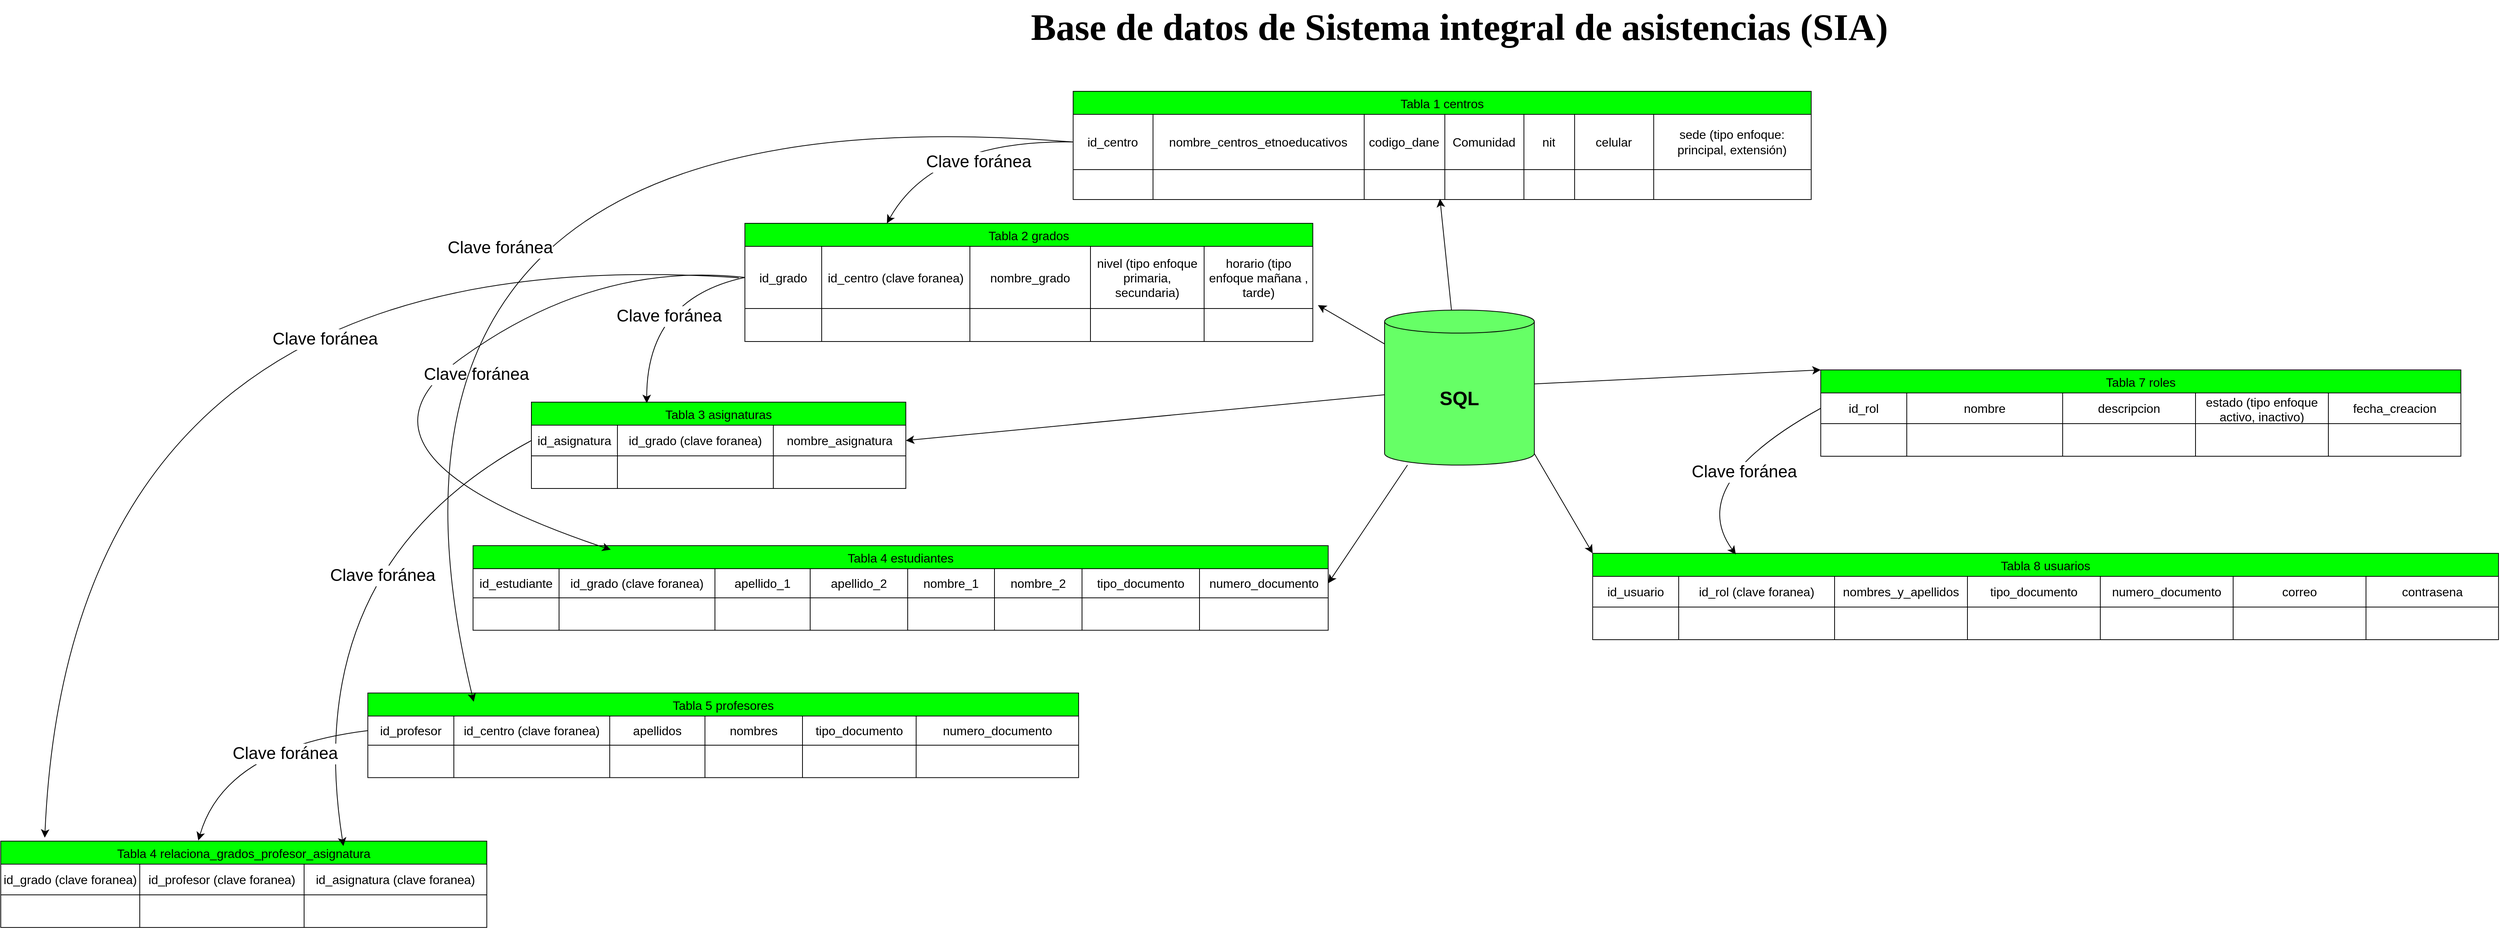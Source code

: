 <mxfile version="26.0.9">
  <diagram name="Página-1" id="TvYG14Qko4ZeJ21JqZOj">
    <mxGraphModel dx="4365" dy="1413" grid="0" gridSize="10" guides="1" tooltips="1" connect="1" arrows="1" fold="1" page="0" pageScale="1" pageWidth="827" pageHeight="1169" background="#ffffff" math="0" shadow="0">
      <root>
        <mxCell id="0" />
        <mxCell id="1" parent="0" />
        <mxCell id="zRnEoflxh51FS6Fjrhx--129" style="edgeStyle=none;curved=1;rounded=0;orthogonalLoop=1;jettySize=auto;html=1;fontSize=12;startSize=8;endSize=8;entryX=1;entryY=0.5;entryDx=0;entryDy=0;" edge="1" parent="1" source="zRnEoflxh51FS6Fjrhx--1" target="zRnEoflxh51FS6Fjrhx--131">
          <mxGeometry relative="1" as="geometry">
            <mxPoint x="-136" y="862" as="targetPoint" />
          </mxGeometry>
        </mxCell>
        <mxCell id="zRnEoflxh51FS6Fjrhx--230" style="edgeStyle=none;curved=1;rounded=0;orthogonalLoop=1;jettySize=auto;html=1;exitX=1;exitY=1;exitDx=0;exitDy=-15;exitPerimeter=0;fontSize=12;startSize=8;endSize=8;entryX=0;entryY=0;entryDx=0;entryDy=0;" edge="1" parent="1" source="zRnEoflxh51FS6Fjrhx--1" target="zRnEoflxh51FS6Fjrhx--231">
          <mxGeometry relative="1" as="geometry">
            <mxPoint x="733" y="855" as="targetPoint" />
          </mxGeometry>
        </mxCell>
        <mxCell id="zRnEoflxh51FS6Fjrhx--268" style="edgeStyle=none;curved=1;rounded=0;orthogonalLoop=1;jettySize=auto;html=1;entryX=0;entryY=0;entryDx=0;entryDy=0;fontSize=12;startSize=8;endSize=8;" edge="1" parent="1" source="zRnEoflxh51FS6Fjrhx--1" target="zRnEoflxh51FS6Fjrhx--248">
          <mxGeometry relative="1" as="geometry" />
        </mxCell>
        <mxCell id="zRnEoflxh51FS6Fjrhx--1" value="&lt;font style=&quot;vertical-align: inherit;&quot;&gt;&lt;font style=&quot;vertical-align: inherit; font-size: 25px;&quot;&gt;&lt;b&gt;SQL&lt;/b&gt;&lt;/font&gt;&lt;/font&gt;" style="shape=cylinder3;whiteSpace=wrap;html=1;boundedLbl=1;backgroundOutline=1;size=15;fillColor=#66FF66;" vertex="1" parent="1">
          <mxGeometry x="481" y="500" width="195" height="202" as="geometry" />
        </mxCell>
        <mxCell id="zRnEoflxh51FS6Fjrhx--2" value="Tabla 1 centros" style="shape=table;startSize=30;container=1;collapsible=0;childLayout=tableLayout;strokeColor=#000000;fontSize=16;fillColor=#00FF00;" vertex="1" parent="1">
          <mxGeometry x="75.45" y="215" width="961.102" height="141.0" as="geometry" />
        </mxCell>
        <mxCell id="zRnEoflxh51FS6Fjrhx--3" value="" style="shape=tableRow;horizontal=0;startSize=0;swimlaneHead=0;swimlaneBody=0;strokeColor=inherit;top=0;left=0;bottom=0;right=0;collapsible=0;dropTarget=0;fillColor=none;points=[[0,0.5],[1,0.5]];portConstraint=eastwest;fontSize=16;" vertex="1" parent="zRnEoflxh51FS6Fjrhx--2">
          <mxGeometry y="30" width="961.102" height="72" as="geometry" />
        </mxCell>
        <mxCell id="zRnEoflxh51FS6Fjrhx--25" value="id_centro" style="shape=partialRectangle;html=1;whiteSpace=wrap;connectable=0;strokeColor=inherit;overflow=hidden;fillColor=none;top=0;left=0;bottom=0;right=0;pointerEvents=1;fontSize=16;" vertex="1" parent="zRnEoflxh51FS6Fjrhx--3">
          <mxGeometry width="104" height="72" as="geometry">
            <mxRectangle width="104" height="72" as="alternateBounds" />
          </mxGeometry>
        </mxCell>
        <mxCell id="zRnEoflxh51FS6Fjrhx--4" value="nombre_centros_etnoeducativos" style="shape=partialRectangle;html=1;whiteSpace=wrap;connectable=0;strokeColor=inherit;overflow=hidden;fillColor=none;top=0;left=0;bottom=0;right=0;pointerEvents=1;fontSize=16;" vertex="1" parent="zRnEoflxh51FS6Fjrhx--3">
          <mxGeometry x="104" width="275" height="72" as="geometry">
            <mxRectangle width="275" height="72" as="alternateBounds" />
          </mxGeometry>
        </mxCell>
        <mxCell id="zRnEoflxh51FS6Fjrhx--5" value="codigo_dane" style="shape=partialRectangle;html=1;whiteSpace=wrap;connectable=0;strokeColor=inherit;overflow=hidden;fillColor=none;top=0;left=0;bottom=0;right=0;pointerEvents=1;fontSize=16;" vertex="1" parent="zRnEoflxh51FS6Fjrhx--3">
          <mxGeometry x="379" width="105" height="72" as="geometry">
            <mxRectangle width="105" height="72" as="alternateBounds" />
          </mxGeometry>
        </mxCell>
        <mxCell id="zRnEoflxh51FS6Fjrhx--6" value="Comunidad" style="shape=partialRectangle;html=1;whiteSpace=wrap;connectable=0;strokeColor=inherit;overflow=hidden;fillColor=none;top=0;left=0;bottom=0;right=0;pointerEvents=1;fontSize=16;" vertex="1" parent="zRnEoflxh51FS6Fjrhx--3">
          <mxGeometry x="484" width="103" height="72" as="geometry">
            <mxRectangle width="103" height="72" as="alternateBounds" />
          </mxGeometry>
        </mxCell>
        <mxCell id="zRnEoflxh51FS6Fjrhx--15" value="nit" style="shape=partialRectangle;html=1;whiteSpace=wrap;connectable=0;strokeColor=inherit;overflow=hidden;fillColor=none;top=0;left=0;bottom=0;right=0;pointerEvents=1;fontSize=16;" vertex="1" parent="zRnEoflxh51FS6Fjrhx--3">
          <mxGeometry x="587" width="66" height="72" as="geometry">
            <mxRectangle width="66" height="72" as="alternateBounds" />
          </mxGeometry>
        </mxCell>
        <mxCell id="zRnEoflxh51FS6Fjrhx--18" value="celular" style="shape=partialRectangle;html=1;whiteSpace=wrap;connectable=0;strokeColor=inherit;overflow=hidden;fillColor=none;top=0;left=0;bottom=0;right=0;pointerEvents=1;fontSize=16;" vertex="1" parent="zRnEoflxh51FS6Fjrhx--3">
          <mxGeometry x="653" width="103" height="72" as="geometry">
            <mxRectangle width="103" height="72" as="alternateBounds" />
          </mxGeometry>
        </mxCell>
        <mxCell id="zRnEoflxh51FS6Fjrhx--61" value="sede (tipo enfoque: principal, extensión)" style="shape=partialRectangle;html=1;whiteSpace=wrap;connectable=0;strokeColor=inherit;overflow=hidden;fillColor=none;top=0;left=0;bottom=0;right=0;pointerEvents=1;fontSize=16;" vertex="1" parent="zRnEoflxh51FS6Fjrhx--3">
          <mxGeometry x="756" width="205" height="72" as="geometry">
            <mxRectangle width="205" height="72" as="alternateBounds" />
          </mxGeometry>
        </mxCell>
        <mxCell id="zRnEoflxh51FS6Fjrhx--7" value="" style="shape=tableRow;horizontal=0;startSize=0;swimlaneHead=0;swimlaneBody=0;strokeColor=inherit;top=0;left=0;bottom=0;right=0;collapsible=0;dropTarget=0;fillColor=none;points=[[0,0.5],[1,0.5]];portConstraint=eastwest;fontSize=16;" vertex="1" parent="zRnEoflxh51FS6Fjrhx--2">
          <mxGeometry y="102" width="961.102" height="39" as="geometry" />
        </mxCell>
        <mxCell id="zRnEoflxh51FS6Fjrhx--26" style="shape=partialRectangle;html=1;whiteSpace=wrap;connectable=0;strokeColor=inherit;overflow=hidden;fillColor=none;top=0;left=0;bottom=0;right=0;pointerEvents=1;fontSize=16;" vertex="1" parent="zRnEoflxh51FS6Fjrhx--7">
          <mxGeometry width="104" height="39" as="geometry">
            <mxRectangle width="104" height="39" as="alternateBounds" />
          </mxGeometry>
        </mxCell>
        <mxCell id="zRnEoflxh51FS6Fjrhx--8" value="" style="shape=partialRectangle;html=1;whiteSpace=wrap;connectable=0;strokeColor=inherit;overflow=hidden;fillColor=none;top=0;left=0;bottom=0;right=0;pointerEvents=1;fontSize=16;" vertex="1" parent="zRnEoflxh51FS6Fjrhx--7">
          <mxGeometry x="104" width="275" height="39" as="geometry">
            <mxRectangle width="275" height="39" as="alternateBounds" />
          </mxGeometry>
        </mxCell>
        <mxCell id="zRnEoflxh51FS6Fjrhx--9" value="" style="shape=partialRectangle;html=1;whiteSpace=wrap;connectable=0;strokeColor=inherit;overflow=hidden;fillColor=none;top=0;left=0;bottom=0;right=0;pointerEvents=1;fontSize=16;" vertex="1" parent="zRnEoflxh51FS6Fjrhx--7">
          <mxGeometry x="379" width="105" height="39" as="geometry">
            <mxRectangle width="105" height="39" as="alternateBounds" />
          </mxGeometry>
        </mxCell>
        <mxCell id="zRnEoflxh51FS6Fjrhx--10" value="" style="shape=partialRectangle;html=1;whiteSpace=wrap;connectable=0;strokeColor=inherit;overflow=hidden;fillColor=none;top=0;left=0;bottom=0;right=0;pointerEvents=1;fontSize=16;" vertex="1" parent="zRnEoflxh51FS6Fjrhx--7">
          <mxGeometry x="484" width="103" height="39" as="geometry">
            <mxRectangle width="103" height="39" as="alternateBounds" />
          </mxGeometry>
        </mxCell>
        <mxCell id="zRnEoflxh51FS6Fjrhx--16" style="shape=partialRectangle;html=1;whiteSpace=wrap;connectable=0;strokeColor=inherit;overflow=hidden;fillColor=none;top=0;left=0;bottom=0;right=0;pointerEvents=1;fontSize=16;" vertex="1" parent="zRnEoflxh51FS6Fjrhx--7">
          <mxGeometry x="587" width="66" height="39" as="geometry">
            <mxRectangle width="66" height="39" as="alternateBounds" />
          </mxGeometry>
        </mxCell>
        <mxCell id="zRnEoflxh51FS6Fjrhx--19" style="shape=partialRectangle;html=1;whiteSpace=wrap;connectable=0;strokeColor=inherit;overflow=hidden;fillColor=none;top=0;left=0;bottom=0;right=0;pointerEvents=1;fontSize=16;" vertex="1" parent="zRnEoflxh51FS6Fjrhx--7">
          <mxGeometry x="653" width="103" height="39" as="geometry">
            <mxRectangle width="103" height="39" as="alternateBounds" />
          </mxGeometry>
        </mxCell>
        <mxCell id="zRnEoflxh51FS6Fjrhx--62" style="shape=partialRectangle;html=1;whiteSpace=wrap;connectable=0;strokeColor=inherit;overflow=hidden;fillColor=none;top=0;left=0;bottom=0;right=0;pointerEvents=1;fontSize=16;" vertex="1" parent="zRnEoflxh51FS6Fjrhx--7">
          <mxGeometry x="756" width="205" height="39" as="geometry">
            <mxRectangle width="205" height="39" as="alternateBounds" />
          </mxGeometry>
        </mxCell>
        <mxCell id="zRnEoflxh51FS6Fjrhx--27" style="edgeStyle=none;curved=1;rounded=0;orthogonalLoop=1;jettySize=auto;html=1;entryX=0.497;entryY=0.974;entryDx=0;entryDy=0;entryPerimeter=0;fontSize=12;startSize=8;endSize=8;" edge="1" parent="1" source="zRnEoflxh51FS6Fjrhx--1" target="zRnEoflxh51FS6Fjrhx--7">
          <mxGeometry relative="1" as="geometry" />
        </mxCell>
        <mxCell id="zRnEoflxh51FS6Fjrhx--29" value="Tabla 2 grados" style="shape=table;startSize=30;container=1;collapsible=0;childLayout=tableLayout;strokeColor=#000000;fontSize=16;fillColor=#00FF00;" vertex="1" parent="1">
          <mxGeometry x="-352" y="387" width="739.553" height="153.984" as="geometry" />
        </mxCell>
        <mxCell id="zRnEoflxh51FS6Fjrhx--30" value="" style="shape=tableRow;horizontal=0;startSize=0;swimlaneHead=0;swimlaneBody=0;strokeColor=inherit;top=0;left=0;bottom=0;right=0;collapsible=0;dropTarget=0;fillColor=none;points=[[0,0.5],[1,0.5]];portConstraint=eastwest;fontSize=16;" vertex="1" parent="zRnEoflxh51FS6Fjrhx--29">
          <mxGeometry y="30" width="739.553" height="81" as="geometry" />
        </mxCell>
        <mxCell id="zRnEoflxh51FS6Fjrhx--31" value="id_grado" style="shape=partialRectangle;html=1;whiteSpace=wrap;connectable=0;strokeColor=inherit;overflow=hidden;fillColor=none;top=0;left=0;bottom=0;right=0;pointerEvents=1;fontSize=16;" vertex="1" parent="zRnEoflxh51FS6Fjrhx--30">
          <mxGeometry width="100" height="81" as="geometry">
            <mxRectangle width="100" height="81" as="alternateBounds" />
          </mxGeometry>
        </mxCell>
        <mxCell id="zRnEoflxh51FS6Fjrhx--32" value="id_centro (clave foranea)" style="shape=partialRectangle;html=1;whiteSpace=wrap;connectable=0;strokeColor=inherit;overflow=hidden;fillColor=none;top=0;left=0;bottom=0;right=0;pointerEvents=1;fontSize=16;" vertex="1" parent="zRnEoflxh51FS6Fjrhx--30">
          <mxGeometry x="100" width="193" height="81" as="geometry">
            <mxRectangle width="193" height="81" as="alternateBounds" />
          </mxGeometry>
        </mxCell>
        <mxCell id="zRnEoflxh51FS6Fjrhx--33" value="nombre_grado" style="shape=partialRectangle;html=1;whiteSpace=wrap;connectable=0;strokeColor=inherit;overflow=hidden;fillColor=none;top=0;left=0;bottom=0;right=0;pointerEvents=1;fontSize=16;" vertex="1" parent="zRnEoflxh51FS6Fjrhx--30">
          <mxGeometry x="293" width="157" height="81" as="geometry">
            <mxRectangle width="157" height="81" as="alternateBounds" />
          </mxGeometry>
        </mxCell>
        <mxCell id="zRnEoflxh51FS6Fjrhx--34" value="nivel (tipo enfoque primaria, secundaria)" style="shape=partialRectangle;html=1;whiteSpace=wrap;connectable=0;strokeColor=inherit;overflow=hidden;fillColor=none;top=0;left=0;bottom=0;right=0;pointerEvents=1;fontSize=16;" vertex="1" parent="zRnEoflxh51FS6Fjrhx--30">
          <mxGeometry x="450" width="148" height="81" as="geometry">
            <mxRectangle width="148" height="81" as="alternateBounds" />
          </mxGeometry>
        </mxCell>
        <mxCell id="zRnEoflxh51FS6Fjrhx--35" value="horario (tipo enfoque mañana , tarde)" style="shape=partialRectangle;html=1;whiteSpace=wrap;connectable=0;strokeColor=inherit;overflow=hidden;fillColor=none;top=0;left=0;bottom=0;right=0;pointerEvents=1;fontSize=16;" vertex="1" parent="zRnEoflxh51FS6Fjrhx--30">
          <mxGeometry x="598" width="142" height="81" as="geometry">
            <mxRectangle width="142" height="81" as="alternateBounds" />
          </mxGeometry>
        </mxCell>
        <mxCell id="zRnEoflxh51FS6Fjrhx--37" value="" style="shape=tableRow;horizontal=0;startSize=0;swimlaneHead=0;swimlaneBody=0;strokeColor=inherit;top=0;left=0;bottom=0;right=0;collapsible=0;dropTarget=0;fillColor=none;points=[[0,0.5],[1,0.5]];portConstraint=eastwest;fontSize=16;" vertex="1" parent="zRnEoflxh51FS6Fjrhx--29">
          <mxGeometry y="111" width="739.553" height="43" as="geometry" />
        </mxCell>
        <mxCell id="zRnEoflxh51FS6Fjrhx--38" style="shape=partialRectangle;html=1;whiteSpace=wrap;connectable=0;strokeColor=inherit;overflow=hidden;fillColor=none;top=0;left=0;bottom=0;right=0;pointerEvents=1;fontSize=16;" vertex="1" parent="zRnEoflxh51FS6Fjrhx--37">
          <mxGeometry width="100" height="43" as="geometry">
            <mxRectangle width="100" height="43" as="alternateBounds" />
          </mxGeometry>
        </mxCell>
        <mxCell id="zRnEoflxh51FS6Fjrhx--39" value="" style="shape=partialRectangle;html=1;whiteSpace=wrap;connectable=0;strokeColor=inherit;overflow=hidden;fillColor=none;top=0;left=0;bottom=0;right=0;pointerEvents=1;fontSize=16;" vertex="1" parent="zRnEoflxh51FS6Fjrhx--37">
          <mxGeometry x="100" width="193" height="43" as="geometry">
            <mxRectangle width="193" height="43" as="alternateBounds" />
          </mxGeometry>
        </mxCell>
        <mxCell id="zRnEoflxh51FS6Fjrhx--40" value="" style="shape=partialRectangle;html=1;whiteSpace=wrap;connectable=0;strokeColor=inherit;overflow=hidden;fillColor=none;top=0;left=0;bottom=0;right=0;pointerEvents=1;fontSize=16;" vertex="1" parent="zRnEoflxh51FS6Fjrhx--37">
          <mxGeometry x="293" width="157" height="43" as="geometry">
            <mxRectangle width="157" height="43" as="alternateBounds" />
          </mxGeometry>
        </mxCell>
        <mxCell id="zRnEoflxh51FS6Fjrhx--41" value="" style="shape=partialRectangle;html=1;whiteSpace=wrap;connectable=0;strokeColor=inherit;overflow=hidden;fillColor=none;top=0;left=0;bottom=0;right=0;pointerEvents=1;fontSize=16;" vertex="1" parent="zRnEoflxh51FS6Fjrhx--37">
          <mxGeometry x="450" width="148" height="43" as="geometry">
            <mxRectangle width="148" height="43" as="alternateBounds" />
          </mxGeometry>
        </mxCell>
        <mxCell id="zRnEoflxh51FS6Fjrhx--42" style="shape=partialRectangle;html=1;whiteSpace=wrap;connectable=0;strokeColor=inherit;overflow=hidden;fillColor=none;top=0;left=0;bottom=0;right=0;pointerEvents=1;fontSize=16;" vertex="1" parent="zRnEoflxh51FS6Fjrhx--37">
          <mxGeometry x="598" width="142" height="43" as="geometry">
            <mxRectangle width="142" height="43" as="alternateBounds" />
          </mxGeometry>
        </mxCell>
        <mxCell id="zRnEoflxh51FS6Fjrhx--59" style="edgeStyle=none;curved=1;rounded=0;orthogonalLoop=1;jettySize=auto;html=1;entryX=1.009;entryY=-0.103;entryDx=0;entryDy=0;entryPerimeter=0;fontSize=12;startSize=8;endSize=8;" edge="1" parent="1" source="zRnEoflxh51FS6Fjrhx--1" target="zRnEoflxh51FS6Fjrhx--37">
          <mxGeometry relative="1" as="geometry" />
        </mxCell>
        <mxCell id="zRnEoflxh51FS6Fjrhx--60" style="edgeStyle=none;curved=1;rounded=0;orthogonalLoop=1;jettySize=auto;html=1;entryX=1;entryY=0.5;entryDx=0;entryDy=0;fontSize=12;startSize=8;endSize=8;" edge="1" parent="1" source="zRnEoflxh51FS6Fjrhx--1" target="zRnEoflxh51FS6Fjrhx--69">
          <mxGeometry relative="1" as="geometry">
            <mxPoint x="41.16" y="726.752" as="targetPoint" />
          </mxGeometry>
        </mxCell>
        <mxCell id="zRnEoflxh51FS6Fjrhx--67" value="&lt;font face=&quot;Times New Roman&quot; style=&quot;font-size: 49px;&quot;&gt;Base de datos de Sistema integral de asistencias (SIA)&lt;/font&gt;" style="text;html=1;align=center;verticalAlign=middle;resizable=0;points=[];autosize=1;strokeColor=none;fillColor=none;fontSize=16;strokeWidth=15;fontStyle=1" vertex="1" parent="1">
          <mxGeometry x="38" y="96" width="1079" height="71" as="geometry" />
        </mxCell>
        <mxCell id="zRnEoflxh51FS6Fjrhx--68" value="Tabla 3 asignaturas" style="shape=table;startSize=30;container=1;collapsible=0;childLayout=tableLayout;strokeColor=#000000;fontSize=16;fillColor=#00FF00;" vertex="1" parent="1">
          <mxGeometry x="-630" y="620" width="487.57" height="112.54" as="geometry" />
        </mxCell>
        <mxCell id="zRnEoflxh51FS6Fjrhx--69" value="" style="shape=tableRow;horizontal=0;startSize=0;swimlaneHead=0;swimlaneBody=0;strokeColor=inherit;top=0;left=0;bottom=0;right=0;collapsible=0;dropTarget=0;fillColor=none;points=[[0,0.5],[1,0.5]];portConstraint=eastwest;fontSize=16;" vertex="1" parent="zRnEoflxh51FS6Fjrhx--68">
          <mxGeometry y="30" width="487.57" height="40" as="geometry" />
        </mxCell>
        <mxCell id="zRnEoflxh51FS6Fjrhx--70" value="id_asignatura" style="shape=partialRectangle;html=1;whiteSpace=wrap;connectable=0;strokeColor=inherit;overflow=hidden;fillColor=none;top=0;left=0;bottom=0;right=0;pointerEvents=1;fontSize=16;" vertex="1" parent="zRnEoflxh51FS6Fjrhx--69">
          <mxGeometry width="112" height="40" as="geometry">
            <mxRectangle width="112" height="40" as="alternateBounds" />
          </mxGeometry>
        </mxCell>
        <mxCell id="zRnEoflxh51FS6Fjrhx--71" value="id_grado (clave foranea)" style="shape=partialRectangle;html=1;whiteSpace=wrap;connectable=0;strokeColor=inherit;overflow=hidden;fillColor=none;top=0;left=0;bottom=0;right=0;pointerEvents=1;fontSize=16;" vertex="1" parent="zRnEoflxh51FS6Fjrhx--69">
          <mxGeometry x="112" width="203" height="40" as="geometry">
            <mxRectangle width="203" height="40" as="alternateBounds" />
          </mxGeometry>
        </mxCell>
        <mxCell id="zRnEoflxh51FS6Fjrhx--72" value="nombre_asignatura" style="shape=partialRectangle;html=1;whiteSpace=wrap;connectable=0;strokeColor=inherit;overflow=hidden;fillColor=none;top=0;left=0;bottom=0;right=0;pointerEvents=1;fontSize=16;" vertex="1" parent="zRnEoflxh51FS6Fjrhx--69">
          <mxGeometry x="315" width="173" height="40" as="geometry">
            <mxRectangle width="173" height="40" as="alternateBounds" />
          </mxGeometry>
        </mxCell>
        <mxCell id="zRnEoflxh51FS6Fjrhx--75" value="" style="shape=tableRow;horizontal=0;startSize=0;swimlaneHead=0;swimlaneBody=0;strokeColor=inherit;top=0;left=0;bottom=0;right=0;collapsible=0;dropTarget=0;fillColor=none;points=[[0,0.5],[1,0.5]];portConstraint=eastwest;fontSize=16;" vertex="1" parent="zRnEoflxh51FS6Fjrhx--68">
          <mxGeometry y="70" width="487.57" height="43" as="geometry" />
        </mxCell>
        <mxCell id="zRnEoflxh51FS6Fjrhx--76" style="shape=partialRectangle;html=1;whiteSpace=wrap;connectable=0;strokeColor=inherit;overflow=hidden;fillColor=none;top=0;left=0;bottom=0;right=0;pointerEvents=1;fontSize=16;" vertex="1" parent="zRnEoflxh51FS6Fjrhx--75">
          <mxGeometry width="112" height="43" as="geometry">
            <mxRectangle width="112" height="43" as="alternateBounds" />
          </mxGeometry>
        </mxCell>
        <mxCell id="zRnEoflxh51FS6Fjrhx--77" value="" style="shape=partialRectangle;html=1;whiteSpace=wrap;connectable=0;strokeColor=inherit;overflow=hidden;fillColor=none;top=0;left=0;bottom=0;right=0;pointerEvents=1;fontSize=16;" vertex="1" parent="zRnEoflxh51FS6Fjrhx--75">
          <mxGeometry x="112" width="203" height="43" as="geometry">
            <mxRectangle width="203" height="43" as="alternateBounds" />
          </mxGeometry>
        </mxCell>
        <mxCell id="zRnEoflxh51FS6Fjrhx--78" value="" style="shape=partialRectangle;html=1;whiteSpace=wrap;connectable=0;strokeColor=inherit;overflow=hidden;fillColor=none;top=0;left=0;bottom=0;right=0;pointerEvents=1;fontSize=16;" vertex="1" parent="zRnEoflxh51FS6Fjrhx--75">
          <mxGeometry x="315" width="173" height="43" as="geometry">
            <mxRectangle width="173" height="43" as="alternateBounds" />
          </mxGeometry>
        </mxCell>
        <mxCell id="zRnEoflxh51FS6Fjrhx--89" style="edgeStyle=none;curved=1;rounded=0;orthogonalLoop=1;jettySize=auto;html=1;fontSize=12;startSize=8;endSize=8;exitX=0;exitY=0.5;exitDx=0;exitDy=0;entryX=0.25;entryY=0;entryDx=0;entryDy=0;" edge="1" parent="1" source="zRnEoflxh51FS6Fjrhx--3" target="zRnEoflxh51FS6Fjrhx--29">
          <mxGeometry relative="1" as="geometry">
            <mxPoint x="51" y="274" as="sourcePoint" />
            <mxPoint x="-167" y="385" as="targetPoint" />
            <Array as="points">
              <mxPoint x="-106" y="278" />
            </Array>
          </mxGeometry>
        </mxCell>
        <mxCell id="zRnEoflxh51FS6Fjrhx--90" value="&lt;font style=&quot;font-size: 22px;&quot;&gt;Clave foránea&lt;/font&gt;" style="edgeLabel;html=1;align=center;verticalAlign=middle;resizable=0;points=[];fontSize=12;" vertex="1" connectable="0" parent="zRnEoflxh51FS6Fjrhx--89">
          <mxGeometry x="-0.197" y="28" relative="1" as="geometry">
            <mxPoint as="offset" />
          </mxGeometry>
        </mxCell>
        <mxCell id="zRnEoflxh51FS6Fjrhx--95" style="edgeStyle=none;curved=1;rounded=0;orthogonalLoop=1;jettySize=auto;html=1;fontSize=12;startSize=8;endSize=8;exitX=0;exitY=0.5;exitDx=0;exitDy=0;entryX=0.308;entryY=0.012;entryDx=0;entryDy=0;entryPerimeter=0;" edge="1" parent="1" source="zRnEoflxh51FS6Fjrhx--30" target="zRnEoflxh51FS6Fjrhx--68">
          <mxGeometry relative="1" as="geometry">
            <mxPoint x="-352" y="455" as="sourcePoint" />
            <mxPoint x="-495" y="628" as="targetPoint" />
            <Array as="points">
              <mxPoint x="-480" y="485" />
            </Array>
          </mxGeometry>
        </mxCell>
        <mxCell id="zRnEoflxh51FS6Fjrhx--96" value="&lt;font style=&quot;font-size: 22px;&quot;&gt;Clave foránea&lt;/font&gt;" style="edgeLabel;html=1;align=center;verticalAlign=middle;resizable=0;points=[];fontSize=12;" vertex="1" connectable="0" parent="zRnEoflxh51FS6Fjrhx--95">
          <mxGeometry x="-0.197" y="28" relative="1" as="geometry">
            <mxPoint as="offset" />
          </mxGeometry>
        </mxCell>
        <mxCell id="zRnEoflxh51FS6Fjrhx--130" value="Tabla 4 estudiantes" style="shape=table;startSize=30;container=1;collapsible=0;childLayout=tableLayout;strokeColor=#000000;fontSize=16;fillColor=#00FF00;" vertex="1" parent="1">
          <mxGeometry x="-706" y="807" width="1113.57" height="110.207" as="geometry" />
        </mxCell>
        <mxCell id="zRnEoflxh51FS6Fjrhx--131" value="" style="shape=tableRow;horizontal=0;startSize=0;swimlaneHead=0;swimlaneBody=0;strokeColor=inherit;top=0;left=0;bottom=0;right=0;collapsible=0;dropTarget=0;fillColor=none;points=[[0,0.5],[1,0.5]];portConstraint=eastwest;fontSize=16;" vertex="1" parent="zRnEoflxh51FS6Fjrhx--130">
          <mxGeometry y="30" width="1113.57" height="38" as="geometry" />
        </mxCell>
        <mxCell id="zRnEoflxh51FS6Fjrhx--132" value="id_estudiante" style="shape=partialRectangle;html=1;whiteSpace=wrap;connectable=0;strokeColor=inherit;overflow=hidden;fillColor=none;top=0;left=0;bottom=0;right=0;pointerEvents=1;fontSize=16;" vertex="1" parent="zRnEoflxh51FS6Fjrhx--131">
          <mxGeometry width="112" height="38" as="geometry">
            <mxRectangle width="112" height="38" as="alternateBounds" />
          </mxGeometry>
        </mxCell>
        <mxCell id="zRnEoflxh51FS6Fjrhx--133" value="id_grado (clave foranea)" style="shape=partialRectangle;html=1;whiteSpace=wrap;connectable=0;strokeColor=inherit;overflow=hidden;fillColor=none;top=0;left=0;bottom=0;right=0;pointerEvents=1;fontSize=16;" vertex="1" parent="zRnEoflxh51FS6Fjrhx--131">
          <mxGeometry x="112" width="203" height="38" as="geometry">
            <mxRectangle width="203" height="38" as="alternateBounds" />
          </mxGeometry>
        </mxCell>
        <mxCell id="zRnEoflxh51FS6Fjrhx--134" value="apellido_1" style="shape=partialRectangle;html=1;whiteSpace=wrap;connectable=0;strokeColor=inherit;overflow=hidden;fillColor=none;top=0;left=0;bottom=0;right=0;pointerEvents=1;fontSize=16;" vertex="1" parent="zRnEoflxh51FS6Fjrhx--131">
          <mxGeometry x="315" width="124" height="38" as="geometry">
            <mxRectangle width="124" height="38" as="alternateBounds" />
          </mxGeometry>
        </mxCell>
        <mxCell id="zRnEoflxh51FS6Fjrhx--139" value="apellido_2" style="shape=partialRectangle;html=1;whiteSpace=wrap;connectable=0;strokeColor=inherit;overflow=hidden;fillColor=none;top=0;left=0;bottom=0;right=0;pointerEvents=1;fontSize=16;" vertex="1" parent="zRnEoflxh51FS6Fjrhx--131">
          <mxGeometry x="439" width="127" height="38" as="geometry">
            <mxRectangle width="127" height="38" as="alternateBounds" />
          </mxGeometry>
        </mxCell>
        <mxCell id="zRnEoflxh51FS6Fjrhx--141" value="nombre_1" style="shape=partialRectangle;html=1;whiteSpace=wrap;connectable=0;strokeColor=inherit;overflow=hidden;fillColor=none;top=0;left=0;bottom=0;right=0;pointerEvents=1;fontSize=16;" vertex="1" parent="zRnEoflxh51FS6Fjrhx--131">
          <mxGeometry x="566" width="113" height="38" as="geometry">
            <mxRectangle width="113" height="38" as="alternateBounds" />
          </mxGeometry>
        </mxCell>
        <mxCell id="zRnEoflxh51FS6Fjrhx--143" value="nombre_2" style="shape=partialRectangle;html=1;whiteSpace=wrap;connectable=0;strokeColor=inherit;overflow=hidden;fillColor=none;top=0;left=0;bottom=0;right=0;pointerEvents=1;fontSize=16;" vertex="1" parent="zRnEoflxh51FS6Fjrhx--131">
          <mxGeometry x="679" width="114" height="38" as="geometry">
            <mxRectangle width="114" height="38" as="alternateBounds" />
          </mxGeometry>
        </mxCell>
        <mxCell id="zRnEoflxh51FS6Fjrhx--145" value="tipo_documento" style="shape=partialRectangle;html=1;whiteSpace=wrap;connectable=0;strokeColor=inherit;overflow=hidden;fillColor=none;top=0;left=0;bottom=0;right=0;pointerEvents=1;fontSize=16;" vertex="1" parent="zRnEoflxh51FS6Fjrhx--131">
          <mxGeometry x="793" width="153" height="38" as="geometry">
            <mxRectangle width="153" height="38" as="alternateBounds" />
          </mxGeometry>
        </mxCell>
        <mxCell id="zRnEoflxh51FS6Fjrhx--147" value="numero_documento" style="shape=partialRectangle;html=1;whiteSpace=wrap;connectable=0;strokeColor=inherit;overflow=hidden;fillColor=none;top=0;left=0;bottom=0;right=0;pointerEvents=1;fontSize=16;" vertex="1" parent="zRnEoflxh51FS6Fjrhx--131">
          <mxGeometry x="946" width="168" height="38" as="geometry">
            <mxRectangle width="168" height="38" as="alternateBounds" />
          </mxGeometry>
        </mxCell>
        <mxCell id="zRnEoflxh51FS6Fjrhx--135" value="" style="shape=tableRow;horizontal=0;startSize=0;swimlaneHead=0;swimlaneBody=0;strokeColor=inherit;top=0;left=0;bottom=0;right=0;collapsible=0;dropTarget=0;fillColor=none;points=[[0,0.5],[1,0.5]];portConstraint=eastwest;fontSize=16;" vertex="1" parent="zRnEoflxh51FS6Fjrhx--130">
          <mxGeometry y="68" width="1113.57" height="42" as="geometry" />
        </mxCell>
        <mxCell id="zRnEoflxh51FS6Fjrhx--136" style="shape=partialRectangle;html=1;whiteSpace=wrap;connectable=0;strokeColor=inherit;overflow=hidden;fillColor=none;top=0;left=0;bottom=0;right=0;pointerEvents=1;fontSize=16;" vertex="1" parent="zRnEoflxh51FS6Fjrhx--135">
          <mxGeometry width="112" height="42" as="geometry">
            <mxRectangle width="112" height="42" as="alternateBounds" />
          </mxGeometry>
        </mxCell>
        <mxCell id="zRnEoflxh51FS6Fjrhx--137" value="" style="shape=partialRectangle;html=1;whiteSpace=wrap;connectable=0;strokeColor=inherit;overflow=hidden;fillColor=none;top=0;left=0;bottom=0;right=0;pointerEvents=1;fontSize=16;" vertex="1" parent="zRnEoflxh51FS6Fjrhx--135">
          <mxGeometry x="112" width="203" height="42" as="geometry">
            <mxRectangle width="203" height="42" as="alternateBounds" />
          </mxGeometry>
        </mxCell>
        <mxCell id="zRnEoflxh51FS6Fjrhx--138" value="" style="shape=partialRectangle;html=1;whiteSpace=wrap;connectable=0;strokeColor=inherit;overflow=hidden;fillColor=none;top=0;left=0;bottom=0;right=0;pointerEvents=1;fontSize=16;" vertex="1" parent="zRnEoflxh51FS6Fjrhx--135">
          <mxGeometry x="315" width="124" height="42" as="geometry">
            <mxRectangle width="124" height="42" as="alternateBounds" />
          </mxGeometry>
        </mxCell>
        <mxCell id="zRnEoflxh51FS6Fjrhx--140" style="shape=partialRectangle;html=1;whiteSpace=wrap;connectable=0;strokeColor=inherit;overflow=hidden;fillColor=none;top=0;left=0;bottom=0;right=0;pointerEvents=1;fontSize=16;" vertex="1" parent="zRnEoflxh51FS6Fjrhx--135">
          <mxGeometry x="439" width="127" height="42" as="geometry">
            <mxRectangle width="127" height="42" as="alternateBounds" />
          </mxGeometry>
        </mxCell>
        <mxCell id="zRnEoflxh51FS6Fjrhx--142" style="shape=partialRectangle;html=1;whiteSpace=wrap;connectable=0;strokeColor=inherit;overflow=hidden;fillColor=none;top=0;left=0;bottom=0;right=0;pointerEvents=1;fontSize=16;" vertex="1" parent="zRnEoflxh51FS6Fjrhx--135">
          <mxGeometry x="566" width="113" height="42" as="geometry">
            <mxRectangle width="113" height="42" as="alternateBounds" />
          </mxGeometry>
        </mxCell>
        <mxCell id="zRnEoflxh51FS6Fjrhx--144" style="shape=partialRectangle;html=1;whiteSpace=wrap;connectable=0;strokeColor=inherit;overflow=hidden;fillColor=none;top=0;left=0;bottom=0;right=0;pointerEvents=1;fontSize=16;" vertex="1" parent="zRnEoflxh51FS6Fjrhx--135">
          <mxGeometry x="679" width="114" height="42" as="geometry">
            <mxRectangle width="114" height="42" as="alternateBounds" />
          </mxGeometry>
        </mxCell>
        <mxCell id="zRnEoflxh51FS6Fjrhx--146" style="shape=partialRectangle;html=1;whiteSpace=wrap;connectable=0;strokeColor=inherit;overflow=hidden;fillColor=none;top=0;left=0;bottom=0;right=0;pointerEvents=1;fontSize=16;" vertex="1" parent="zRnEoflxh51FS6Fjrhx--135">
          <mxGeometry x="793" width="153" height="42" as="geometry">
            <mxRectangle width="153" height="42" as="alternateBounds" />
          </mxGeometry>
        </mxCell>
        <mxCell id="zRnEoflxh51FS6Fjrhx--148" style="shape=partialRectangle;html=1;whiteSpace=wrap;connectable=0;strokeColor=inherit;overflow=hidden;fillColor=none;top=0;left=0;bottom=0;right=0;pointerEvents=1;fontSize=16;" vertex="1" parent="zRnEoflxh51FS6Fjrhx--135">
          <mxGeometry x="946" width="168" height="42" as="geometry">
            <mxRectangle width="168" height="42" as="alternateBounds" />
          </mxGeometry>
        </mxCell>
        <mxCell id="zRnEoflxh51FS6Fjrhx--170" style="edgeStyle=none;curved=1;rounded=0;orthogonalLoop=1;jettySize=auto;html=1;fontSize=12;startSize=8;endSize=8;entryX=0.161;entryY=0.048;entryDx=0;entryDy=0;entryPerimeter=0;exitX=0;exitY=0.5;exitDx=0;exitDy=0;" edge="1" parent="1" source="zRnEoflxh51FS6Fjrhx--30" target="zRnEoflxh51FS6Fjrhx--130">
          <mxGeometry relative="1" as="geometry">
            <mxPoint x="-352" y="458" as="sourcePoint" />
            <mxPoint x="-924" y="810" as="targetPoint" />
            <Array as="points">
              <mxPoint x="-546" y="436" />
              <mxPoint x="-896" y="689" />
            </Array>
          </mxGeometry>
        </mxCell>
        <mxCell id="zRnEoflxh51FS6Fjrhx--171" value="&lt;font style=&quot;font-size: 22px;&quot;&gt;Clave foránea&lt;/font&gt;" style="edgeLabel;html=1;align=center;verticalAlign=middle;resizable=0;points=[];fontSize=12;" vertex="1" connectable="0" parent="zRnEoflxh51FS6Fjrhx--170">
          <mxGeometry x="-0.197" y="28" relative="1" as="geometry">
            <mxPoint as="offset" />
          </mxGeometry>
        </mxCell>
        <mxCell id="zRnEoflxh51FS6Fjrhx--172" value="Tabla 5 profesores" style="shape=table;startSize=30;container=1;collapsible=0;childLayout=tableLayout;strokeColor=#000000;fontSize=16;fillColor=#00FF00;" vertex="1" parent="1">
          <mxGeometry x="-843" y="999" width="925.57" height="110.207" as="geometry" />
        </mxCell>
        <mxCell id="zRnEoflxh51FS6Fjrhx--173" value="" style="shape=tableRow;horizontal=0;startSize=0;swimlaneHead=0;swimlaneBody=0;strokeColor=inherit;top=0;left=0;bottom=0;right=0;collapsible=0;dropTarget=0;fillColor=none;points=[[0,0.5],[1,0.5]];portConstraint=eastwest;fontSize=16;" vertex="1" parent="zRnEoflxh51FS6Fjrhx--172">
          <mxGeometry y="30" width="925.57" height="38" as="geometry" />
        </mxCell>
        <mxCell id="zRnEoflxh51FS6Fjrhx--174" value="id_profesor" style="shape=partialRectangle;html=1;whiteSpace=wrap;connectable=0;strokeColor=inherit;overflow=hidden;fillColor=none;top=0;left=0;bottom=0;right=0;pointerEvents=1;fontSize=16;" vertex="1" parent="zRnEoflxh51FS6Fjrhx--173">
          <mxGeometry width="112" height="38" as="geometry">
            <mxRectangle width="112" height="38" as="alternateBounds" />
          </mxGeometry>
        </mxCell>
        <mxCell id="zRnEoflxh51FS6Fjrhx--175" value="id_centro (clave foranea)" style="shape=partialRectangle;html=1;whiteSpace=wrap;connectable=0;strokeColor=inherit;overflow=hidden;fillColor=none;top=0;left=0;bottom=0;right=0;pointerEvents=1;fontSize=16;" vertex="1" parent="zRnEoflxh51FS6Fjrhx--173">
          <mxGeometry x="112" width="203" height="38" as="geometry">
            <mxRectangle width="203" height="38" as="alternateBounds" />
          </mxGeometry>
        </mxCell>
        <mxCell id="zRnEoflxh51FS6Fjrhx--176" value="apellidos" style="shape=partialRectangle;html=1;whiteSpace=wrap;connectable=0;strokeColor=inherit;overflow=hidden;fillColor=none;top=0;left=0;bottom=0;right=0;pointerEvents=1;fontSize=16;" vertex="1" parent="zRnEoflxh51FS6Fjrhx--173">
          <mxGeometry x="315" width="124" height="38" as="geometry">
            <mxRectangle width="124" height="38" as="alternateBounds" />
          </mxGeometry>
        </mxCell>
        <mxCell id="zRnEoflxh51FS6Fjrhx--177" value="nombres" style="shape=partialRectangle;html=1;whiteSpace=wrap;connectable=0;strokeColor=inherit;overflow=hidden;fillColor=none;top=0;left=0;bottom=0;right=0;pointerEvents=1;fontSize=16;" vertex="1" parent="zRnEoflxh51FS6Fjrhx--173">
          <mxGeometry x="439" width="127" height="38" as="geometry">
            <mxRectangle width="127" height="38" as="alternateBounds" />
          </mxGeometry>
        </mxCell>
        <mxCell id="zRnEoflxh51FS6Fjrhx--178" value="tipo_documento" style="shape=partialRectangle;html=1;whiteSpace=wrap;connectable=0;strokeColor=inherit;overflow=hidden;fillColor=none;top=0;left=0;bottom=0;right=0;pointerEvents=1;fontSize=16;" vertex="1" parent="zRnEoflxh51FS6Fjrhx--173">
          <mxGeometry x="566" width="148" height="38" as="geometry">
            <mxRectangle width="148" height="38" as="alternateBounds" />
          </mxGeometry>
        </mxCell>
        <mxCell id="zRnEoflxh51FS6Fjrhx--179" value="numero_documento" style="shape=partialRectangle;html=1;whiteSpace=wrap;connectable=0;strokeColor=inherit;overflow=hidden;fillColor=none;top=0;left=0;bottom=0;right=0;pointerEvents=1;fontSize=16;" vertex="1" parent="zRnEoflxh51FS6Fjrhx--173">
          <mxGeometry x="714" width="212" height="38" as="geometry">
            <mxRectangle width="212" height="38" as="alternateBounds" />
          </mxGeometry>
        </mxCell>
        <mxCell id="zRnEoflxh51FS6Fjrhx--182" value="" style="shape=tableRow;horizontal=0;startSize=0;swimlaneHead=0;swimlaneBody=0;strokeColor=inherit;top=0;left=0;bottom=0;right=0;collapsible=0;dropTarget=0;fillColor=none;points=[[0,0.5],[1,0.5]];portConstraint=eastwest;fontSize=16;" vertex="1" parent="zRnEoflxh51FS6Fjrhx--172">
          <mxGeometry y="68" width="925.57" height="42" as="geometry" />
        </mxCell>
        <mxCell id="zRnEoflxh51FS6Fjrhx--183" style="shape=partialRectangle;html=1;whiteSpace=wrap;connectable=0;strokeColor=inherit;overflow=hidden;fillColor=none;top=0;left=0;bottom=0;right=0;pointerEvents=1;fontSize=16;" vertex="1" parent="zRnEoflxh51FS6Fjrhx--182">
          <mxGeometry width="112" height="42" as="geometry">
            <mxRectangle width="112" height="42" as="alternateBounds" />
          </mxGeometry>
        </mxCell>
        <mxCell id="zRnEoflxh51FS6Fjrhx--184" value="" style="shape=partialRectangle;html=1;whiteSpace=wrap;connectable=0;strokeColor=inherit;overflow=hidden;fillColor=none;top=0;left=0;bottom=0;right=0;pointerEvents=1;fontSize=16;" vertex="1" parent="zRnEoflxh51FS6Fjrhx--182">
          <mxGeometry x="112" width="203" height="42" as="geometry">
            <mxRectangle width="203" height="42" as="alternateBounds" />
          </mxGeometry>
        </mxCell>
        <mxCell id="zRnEoflxh51FS6Fjrhx--185" value="" style="shape=partialRectangle;html=1;whiteSpace=wrap;connectable=0;strokeColor=inherit;overflow=hidden;fillColor=none;top=0;left=0;bottom=0;right=0;pointerEvents=1;fontSize=16;" vertex="1" parent="zRnEoflxh51FS6Fjrhx--182">
          <mxGeometry x="315" width="124" height="42" as="geometry">
            <mxRectangle width="124" height="42" as="alternateBounds" />
          </mxGeometry>
        </mxCell>
        <mxCell id="zRnEoflxh51FS6Fjrhx--186" style="shape=partialRectangle;html=1;whiteSpace=wrap;connectable=0;strokeColor=inherit;overflow=hidden;fillColor=none;top=0;left=0;bottom=0;right=0;pointerEvents=1;fontSize=16;" vertex="1" parent="zRnEoflxh51FS6Fjrhx--182">
          <mxGeometry x="439" width="127" height="42" as="geometry">
            <mxRectangle width="127" height="42" as="alternateBounds" />
          </mxGeometry>
        </mxCell>
        <mxCell id="zRnEoflxh51FS6Fjrhx--187" style="shape=partialRectangle;html=1;whiteSpace=wrap;connectable=0;strokeColor=inherit;overflow=hidden;fillColor=none;top=0;left=0;bottom=0;right=0;pointerEvents=1;fontSize=16;" vertex="1" parent="zRnEoflxh51FS6Fjrhx--182">
          <mxGeometry x="566" width="148" height="42" as="geometry">
            <mxRectangle width="148" height="42" as="alternateBounds" />
          </mxGeometry>
        </mxCell>
        <mxCell id="zRnEoflxh51FS6Fjrhx--188" style="shape=partialRectangle;html=1;whiteSpace=wrap;connectable=0;strokeColor=inherit;overflow=hidden;fillColor=none;top=0;left=0;bottom=0;right=0;pointerEvents=1;fontSize=16;" vertex="1" parent="zRnEoflxh51FS6Fjrhx--182">
          <mxGeometry x="714" width="212" height="42" as="geometry">
            <mxRectangle width="212" height="42" as="alternateBounds" />
          </mxGeometry>
        </mxCell>
        <mxCell id="zRnEoflxh51FS6Fjrhx--195" style="edgeStyle=none;curved=1;rounded=0;orthogonalLoop=1;jettySize=auto;html=1;fontSize=12;startSize=8;endSize=8;exitX=0;exitY=0.5;exitDx=0;exitDy=0;entryX=0.149;entryY=0.103;entryDx=0;entryDy=0;entryPerimeter=0;" edge="1" parent="1" source="zRnEoflxh51FS6Fjrhx--3" target="zRnEoflxh51FS6Fjrhx--172">
          <mxGeometry relative="1" as="geometry">
            <mxPoint x="-924.667" y="1011.333" as="targetPoint" />
            <Array as="points">
              <mxPoint x="-900" y="203" />
            </Array>
          </mxGeometry>
        </mxCell>
        <mxCell id="zRnEoflxh51FS6Fjrhx--196" value="&lt;span style=&quot;font-size: 22px;&quot;&gt;Clave foránea&lt;/span&gt;" style="edgeLabel;html=1;align=center;verticalAlign=middle;resizable=0;points=[];fontSize=12;" vertex="1" connectable="0" parent="zRnEoflxh51FS6Fjrhx--195">
          <mxGeometry x="-0.189" y="197" relative="1" as="geometry">
            <mxPoint as="offset" />
          </mxGeometry>
        </mxCell>
        <mxCell id="zRnEoflxh51FS6Fjrhx--197" value="Tabla 4 relaciona_grados_profesor_asignatura" style="shape=table;startSize=30;container=1;collapsible=0;childLayout=tableLayout;strokeColor=#000000;fontSize=16;fillColor=#00FF00;" vertex="1" parent="1">
          <mxGeometry x="-1321" y="1192" width="632.903" height="112.54" as="geometry" />
        </mxCell>
        <mxCell id="zRnEoflxh51FS6Fjrhx--198" value="" style="shape=tableRow;horizontal=0;startSize=0;swimlaneHead=0;swimlaneBody=0;strokeColor=inherit;top=0;left=0;bottom=0;right=0;collapsible=0;dropTarget=0;fillColor=none;points=[[0,0.5],[1,0.5]];portConstraint=eastwest;fontSize=16;" vertex="1" parent="zRnEoflxh51FS6Fjrhx--197">
          <mxGeometry y="30" width="632.903" height="40" as="geometry" />
        </mxCell>
        <mxCell id="zRnEoflxh51FS6Fjrhx--199" value="id_grado (clave foranea)" style="shape=partialRectangle;html=1;whiteSpace=wrap;connectable=0;strokeColor=inherit;overflow=hidden;fillColor=none;top=0;left=0;bottom=0;right=0;pointerEvents=1;fontSize=16;" vertex="1" parent="zRnEoflxh51FS6Fjrhx--198">
          <mxGeometry width="181" height="40" as="geometry">
            <mxRectangle width="181" height="40" as="alternateBounds" />
          </mxGeometry>
        </mxCell>
        <mxCell id="zRnEoflxh51FS6Fjrhx--200" value="id_profesor (clave foranea)" style="shape=partialRectangle;html=1;whiteSpace=wrap;connectable=0;strokeColor=inherit;overflow=hidden;fillColor=none;top=0;left=0;bottom=0;right=0;pointerEvents=1;fontSize=16;" vertex="1" parent="zRnEoflxh51FS6Fjrhx--198">
          <mxGeometry x="181" width="214" height="40" as="geometry">
            <mxRectangle width="214" height="40" as="alternateBounds" />
          </mxGeometry>
        </mxCell>
        <mxCell id="zRnEoflxh51FS6Fjrhx--201" value="id_asignatura (clave foranea)" style="shape=partialRectangle;html=1;whiteSpace=wrap;connectable=0;strokeColor=inherit;overflow=hidden;fillColor=none;top=0;left=0;bottom=0;right=0;pointerEvents=1;fontSize=16;" vertex="1" parent="zRnEoflxh51FS6Fjrhx--198">
          <mxGeometry x="395" width="238" height="40" as="geometry">
            <mxRectangle width="238" height="40" as="alternateBounds" />
          </mxGeometry>
        </mxCell>
        <mxCell id="zRnEoflxh51FS6Fjrhx--202" value="" style="shape=tableRow;horizontal=0;startSize=0;swimlaneHead=0;swimlaneBody=0;strokeColor=inherit;top=0;left=0;bottom=0;right=0;collapsible=0;dropTarget=0;fillColor=none;points=[[0,0.5],[1,0.5]];portConstraint=eastwest;fontSize=16;" vertex="1" parent="zRnEoflxh51FS6Fjrhx--197">
          <mxGeometry y="70" width="632.903" height="43" as="geometry" />
        </mxCell>
        <mxCell id="zRnEoflxh51FS6Fjrhx--203" style="shape=partialRectangle;html=1;whiteSpace=wrap;connectable=0;strokeColor=inherit;overflow=hidden;fillColor=none;top=0;left=0;bottom=0;right=0;pointerEvents=1;fontSize=16;" vertex="1" parent="zRnEoflxh51FS6Fjrhx--202">
          <mxGeometry width="181" height="43" as="geometry">
            <mxRectangle width="181" height="43" as="alternateBounds" />
          </mxGeometry>
        </mxCell>
        <mxCell id="zRnEoflxh51FS6Fjrhx--204" value="" style="shape=partialRectangle;html=1;whiteSpace=wrap;connectable=0;strokeColor=inherit;overflow=hidden;fillColor=none;top=0;left=0;bottom=0;right=0;pointerEvents=1;fontSize=16;" vertex="1" parent="zRnEoflxh51FS6Fjrhx--202">
          <mxGeometry x="181" width="214" height="43" as="geometry">
            <mxRectangle width="214" height="43" as="alternateBounds" />
          </mxGeometry>
        </mxCell>
        <mxCell id="zRnEoflxh51FS6Fjrhx--205" value="" style="shape=partialRectangle;html=1;whiteSpace=wrap;connectable=0;strokeColor=inherit;overflow=hidden;fillColor=none;top=0;left=0;bottom=0;right=0;pointerEvents=1;fontSize=16;" vertex="1" parent="zRnEoflxh51FS6Fjrhx--202">
          <mxGeometry x="395" width="238" height="43" as="geometry">
            <mxRectangle width="238" height="43" as="alternateBounds" />
          </mxGeometry>
        </mxCell>
        <mxCell id="zRnEoflxh51FS6Fjrhx--226" style="edgeStyle=none;curved=1;rounded=0;orthogonalLoop=1;jettySize=auto;html=1;fontSize=12;startSize=8;endSize=8;exitX=0;exitY=0.5;exitDx=0;exitDy=0;entryX=0.705;entryY=0.057;entryDx=0;entryDy=0;entryPerimeter=0;" edge="1" parent="1" source="zRnEoflxh51FS6Fjrhx--69" target="zRnEoflxh51FS6Fjrhx--197">
          <mxGeometry relative="1" as="geometry">
            <mxPoint x="-938.273" y="1180.273" as="targetPoint" />
            <Array as="points">
              <mxPoint x="-933" y="833" />
            </Array>
          </mxGeometry>
        </mxCell>
        <mxCell id="zRnEoflxh51FS6Fjrhx--273" value="&lt;span style=&quot;font-size: 22px;&quot;&gt;Clave foránea&lt;/span&gt;" style="edgeLabel;html=1;align=center;verticalAlign=middle;resizable=0;points=[];fontSize=12;" vertex="1" connectable="0" parent="zRnEoflxh51FS6Fjrhx--226">
          <mxGeometry x="-0.284" y="62" relative="1" as="geometry">
            <mxPoint x="1" as="offset" />
          </mxGeometry>
        </mxCell>
        <mxCell id="zRnEoflxh51FS6Fjrhx--227" style="edgeStyle=none;curved=1;rounded=0;orthogonalLoop=1;jettySize=auto;html=1;fontSize=12;startSize=8;endSize=8;exitX=0;exitY=0.5;exitDx=0;exitDy=0;" edge="1" parent="1" source="zRnEoflxh51FS6Fjrhx--173">
          <mxGeometry relative="1" as="geometry">
            <mxPoint x="-1063.727" y="1191.182" as="targetPoint" />
            <Array as="points">
              <mxPoint x="-1029" y="1071" />
            </Array>
          </mxGeometry>
        </mxCell>
        <mxCell id="zRnEoflxh51FS6Fjrhx--274" value="&lt;span style=&quot;font-size: 22px;&quot;&gt;Clave foránea&lt;/span&gt;" style="edgeLabel;html=1;align=center;verticalAlign=middle;resizable=0;points=[];fontSize=12;" vertex="1" connectable="0" parent="zRnEoflxh51FS6Fjrhx--227">
          <mxGeometry x="-0.288" y="16" relative="1" as="geometry">
            <mxPoint as="offset" />
          </mxGeometry>
        </mxCell>
        <mxCell id="zRnEoflxh51FS6Fjrhx--229" style="edgeStyle=none;curved=1;rounded=0;orthogonalLoop=1;jettySize=auto;html=1;fontSize=12;startSize=8;endSize=8;" edge="1" parent="1">
          <mxGeometry relative="1" as="geometry">
            <mxPoint x="-1263.727" y="1187.545" as="targetPoint" />
            <mxPoint x="-360" y="458" as="sourcePoint" />
            <Array as="points">
              <mxPoint x="-1229" y="398" />
            </Array>
          </mxGeometry>
        </mxCell>
        <mxCell id="zRnEoflxh51FS6Fjrhx--272" value="&lt;span style=&quot;font-size: 22px;&quot;&gt;Clave foránea&lt;/span&gt;" style="edgeLabel;html=1;align=center;verticalAlign=middle;resizable=0;points=[];fontSize=12;" vertex="1" connectable="0" parent="zRnEoflxh51FS6Fjrhx--229">
          <mxGeometry x="-0.358" y="116" relative="1" as="geometry">
            <mxPoint x="1" y="1" as="offset" />
          </mxGeometry>
        </mxCell>
        <mxCell id="zRnEoflxh51FS6Fjrhx--231" value="Tabla 8 usuarios" style="shape=table;startSize=30;container=1;collapsible=0;childLayout=tableLayout;strokeColor=#000000;fontSize=16;fillColor=#00FF00;" vertex="1" parent="1">
          <mxGeometry x="752" y="817" width="1179.57" height="112.54" as="geometry" />
        </mxCell>
        <mxCell id="zRnEoflxh51FS6Fjrhx--232" value="" style="shape=tableRow;horizontal=0;startSize=0;swimlaneHead=0;swimlaneBody=0;strokeColor=inherit;top=0;left=0;bottom=0;right=0;collapsible=0;dropTarget=0;fillColor=none;points=[[0,0.5],[1,0.5]];portConstraint=eastwest;fontSize=16;" vertex="1" parent="zRnEoflxh51FS6Fjrhx--231">
          <mxGeometry y="30" width="1179.57" height="40" as="geometry" />
        </mxCell>
        <mxCell id="zRnEoflxh51FS6Fjrhx--233" value="id_usuario" style="shape=partialRectangle;html=1;whiteSpace=wrap;connectable=0;strokeColor=inherit;overflow=hidden;fillColor=none;top=0;left=0;bottom=0;right=0;pointerEvents=1;fontSize=16;" vertex="1" parent="zRnEoflxh51FS6Fjrhx--232">
          <mxGeometry width="112" height="40" as="geometry">
            <mxRectangle width="112" height="40" as="alternateBounds" />
          </mxGeometry>
        </mxCell>
        <mxCell id="zRnEoflxh51FS6Fjrhx--234" value="id_rol (clave foranea)" style="shape=partialRectangle;html=1;whiteSpace=wrap;connectable=0;strokeColor=inherit;overflow=hidden;fillColor=none;top=0;left=0;bottom=0;right=0;pointerEvents=1;fontSize=16;" vertex="1" parent="zRnEoflxh51FS6Fjrhx--232">
          <mxGeometry x="112" width="203" height="40" as="geometry">
            <mxRectangle width="203" height="40" as="alternateBounds" />
          </mxGeometry>
        </mxCell>
        <mxCell id="zRnEoflxh51FS6Fjrhx--235" value="nombres_y_apellidos" style="shape=partialRectangle;html=1;whiteSpace=wrap;connectable=0;strokeColor=inherit;overflow=hidden;fillColor=none;top=0;left=0;bottom=0;right=0;pointerEvents=1;fontSize=16;" vertex="1" parent="zRnEoflxh51FS6Fjrhx--232">
          <mxGeometry x="315" width="173" height="40" as="geometry">
            <mxRectangle width="173" height="40" as="alternateBounds" />
          </mxGeometry>
        </mxCell>
        <mxCell id="zRnEoflxh51FS6Fjrhx--240" value="tipo_documento" style="shape=partialRectangle;html=1;whiteSpace=wrap;connectable=0;strokeColor=inherit;overflow=hidden;fillColor=none;top=0;left=0;bottom=0;right=0;pointerEvents=1;fontSize=16;" vertex="1" parent="zRnEoflxh51FS6Fjrhx--232">
          <mxGeometry x="488" width="173" height="40" as="geometry">
            <mxRectangle width="173" height="40" as="alternateBounds" />
          </mxGeometry>
        </mxCell>
        <mxCell id="zRnEoflxh51FS6Fjrhx--242" value="numero_documento" style="shape=partialRectangle;html=1;whiteSpace=wrap;connectable=0;strokeColor=inherit;overflow=hidden;fillColor=none;top=0;left=0;bottom=0;right=0;pointerEvents=1;fontSize=16;" vertex="1" parent="zRnEoflxh51FS6Fjrhx--232">
          <mxGeometry x="661" width="173" height="40" as="geometry">
            <mxRectangle width="173" height="40" as="alternateBounds" />
          </mxGeometry>
        </mxCell>
        <mxCell id="zRnEoflxh51FS6Fjrhx--244" value="correo" style="shape=partialRectangle;html=1;whiteSpace=wrap;connectable=0;strokeColor=inherit;overflow=hidden;fillColor=none;top=0;left=0;bottom=0;right=0;pointerEvents=1;fontSize=16;" vertex="1" parent="zRnEoflxh51FS6Fjrhx--232">
          <mxGeometry x="834" width="173" height="40" as="geometry">
            <mxRectangle width="173" height="40" as="alternateBounds" />
          </mxGeometry>
        </mxCell>
        <mxCell id="zRnEoflxh51FS6Fjrhx--246" value="contrasena" style="shape=partialRectangle;html=1;whiteSpace=wrap;connectable=0;strokeColor=inherit;overflow=hidden;fillColor=none;top=0;left=0;bottom=0;right=0;pointerEvents=1;fontSize=16;" vertex="1" parent="zRnEoflxh51FS6Fjrhx--232">
          <mxGeometry x="1007" width="173" height="40" as="geometry">
            <mxRectangle width="173" height="40" as="alternateBounds" />
          </mxGeometry>
        </mxCell>
        <mxCell id="zRnEoflxh51FS6Fjrhx--236" value="" style="shape=tableRow;horizontal=0;startSize=0;swimlaneHead=0;swimlaneBody=0;strokeColor=inherit;top=0;left=0;bottom=0;right=0;collapsible=0;dropTarget=0;fillColor=none;points=[[0,0.5],[1,0.5]];portConstraint=eastwest;fontSize=16;" vertex="1" parent="zRnEoflxh51FS6Fjrhx--231">
          <mxGeometry y="70" width="1179.57" height="43" as="geometry" />
        </mxCell>
        <mxCell id="zRnEoflxh51FS6Fjrhx--237" style="shape=partialRectangle;html=1;whiteSpace=wrap;connectable=0;strokeColor=inherit;overflow=hidden;fillColor=none;top=0;left=0;bottom=0;right=0;pointerEvents=1;fontSize=16;" vertex="1" parent="zRnEoflxh51FS6Fjrhx--236">
          <mxGeometry width="112" height="43" as="geometry">
            <mxRectangle width="112" height="43" as="alternateBounds" />
          </mxGeometry>
        </mxCell>
        <mxCell id="zRnEoflxh51FS6Fjrhx--238" value="" style="shape=partialRectangle;html=1;whiteSpace=wrap;connectable=0;strokeColor=inherit;overflow=hidden;fillColor=none;top=0;left=0;bottom=0;right=0;pointerEvents=1;fontSize=16;" vertex="1" parent="zRnEoflxh51FS6Fjrhx--236">
          <mxGeometry x="112" width="203" height="43" as="geometry">
            <mxRectangle width="203" height="43" as="alternateBounds" />
          </mxGeometry>
        </mxCell>
        <mxCell id="zRnEoflxh51FS6Fjrhx--239" value="" style="shape=partialRectangle;html=1;whiteSpace=wrap;connectable=0;strokeColor=inherit;overflow=hidden;fillColor=none;top=0;left=0;bottom=0;right=0;pointerEvents=1;fontSize=16;" vertex="1" parent="zRnEoflxh51FS6Fjrhx--236">
          <mxGeometry x="315" width="173" height="43" as="geometry">
            <mxRectangle width="173" height="43" as="alternateBounds" />
          </mxGeometry>
        </mxCell>
        <mxCell id="zRnEoflxh51FS6Fjrhx--241" style="shape=partialRectangle;html=1;whiteSpace=wrap;connectable=0;strokeColor=inherit;overflow=hidden;fillColor=none;top=0;left=0;bottom=0;right=0;pointerEvents=1;fontSize=16;" vertex="1" parent="zRnEoflxh51FS6Fjrhx--236">
          <mxGeometry x="488" width="173" height="43" as="geometry">
            <mxRectangle width="173" height="43" as="alternateBounds" />
          </mxGeometry>
        </mxCell>
        <mxCell id="zRnEoflxh51FS6Fjrhx--243" style="shape=partialRectangle;html=1;whiteSpace=wrap;connectable=0;strokeColor=inherit;overflow=hidden;fillColor=none;top=0;left=0;bottom=0;right=0;pointerEvents=1;fontSize=16;" vertex="1" parent="zRnEoflxh51FS6Fjrhx--236">
          <mxGeometry x="661" width="173" height="43" as="geometry">
            <mxRectangle width="173" height="43" as="alternateBounds" />
          </mxGeometry>
        </mxCell>
        <mxCell id="zRnEoflxh51FS6Fjrhx--245" style="shape=partialRectangle;html=1;whiteSpace=wrap;connectable=0;strokeColor=inherit;overflow=hidden;fillColor=none;top=0;left=0;bottom=0;right=0;pointerEvents=1;fontSize=16;" vertex="1" parent="zRnEoflxh51FS6Fjrhx--236">
          <mxGeometry x="834" width="173" height="43" as="geometry">
            <mxRectangle width="173" height="43" as="alternateBounds" />
          </mxGeometry>
        </mxCell>
        <mxCell id="zRnEoflxh51FS6Fjrhx--247" style="shape=partialRectangle;html=1;whiteSpace=wrap;connectable=0;strokeColor=inherit;overflow=hidden;fillColor=none;top=0;left=0;bottom=0;right=0;pointerEvents=1;fontSize=16;" vertex="1" parent="zRnEoflxh51FS6Fjrhx--236">
          <mxGeometry x="1007" width="173" height="43" as="geometry">
            <mxRectangle width="173" height="43" as="alternateBounds" />
          </mxGeometry>
        </mxCell>
        <mxCell id="zRnEoflxh51FS6Fjrhx--248" value="Tabla 7 roles" style="shape=table;startSize=30;container=1;collapsible=0;childLayout=tableLayout;strokeColor=#000000;fontSize=16;fillColor=#00FF00;" vertex="1" parent="1">
          <mxGeometry x="1049" y="578" width="833.57" height="112.54" as="geometry" />
        </mxCell>
        <mxCell id="zRnEoflxh51FS6Fjrhx--249" value="" style="shape=tableRow;horizontal=0;startSize=0;swimlaneHead=0;swimlaneBody=0;strokeColor=inherit;top=0;left=0;bottom=0;right=0;collapsible=0;dropTarget=0;fillColor=none;points=[[0,0.5],[1,0.5]];portConstraint=eastwest;fontSize=16;" vertex="1" parent="zRnEoflxh51FS6Fjrhx--248">
          <mxGeometry y="30" width="833.57" height="40" as="geometry" />
        </mxCell>
        <mxCell id="zRnEoflxh51FS6Fjrhx--250" value="id_rol" style="shape=partialRectangle;html=1;whiteSpace=wrap;connectable=0;strokeColor=inherit;overflow=hidden;fillColor=none;top=0;left=0;bottom=0;right=0;pointerEvents=1;fontSize=16;" vertex="1" parent="zRnEoflxh51FS6Fjrhx--249">
          <mxGeometry width="112" height="40" as="geometry">
            <mxRectangle width="112" height="40" as="alternateBounds" />
          </mxGeometry>
        </mxCell>
        <mxCell id="zRnEoflxh51FS6Fjrhx--251" value="nombre" style="shape=partialRectangle;html=1;whiteSpace=wrap;connectable=0;strokeColor=inherit;overflow=hidden;fillColor=none;top=0;left=0;bottom=0;right=0;pointerEvents=1;fontSize=16;" vertex="1" parent="zRnEoflxh51FS6Fjrhx--249">
          <mxGeometry x="112" width="203" height="40" as="geometry">
            <mxRectangle width="203" height="40" as="alternateBounds" />
          </mxGeometry>
        </mxCell>
        <mxCell id="zRnEoflxh51FS6Fjrhx--252" value="descripcion" style="shape=partialRectangle;html=1;whiteSpace=wrap;connectable=0;strokeColor=inherit;overflow=hidden;fillColor=none;top=0;left=0;bottom=0;right=0;pointerEvents=1;fontSize=16;" vertex="1" parent="zRnEoflxh51FS6Fjrhx--249">
          <mxGeometry x="315" width="173" height="40" as="geometry">
            <mxRectangle width="173" height="40" as="alternateBounds" />
          </mxGeometry>
        </mxCell>
        <mxCell id="zRnEoflxh51FS6Fjrhx--275" value="estado (tipo enfoque activo, inactivo)" style="shape=partialRectangle;html=1;whiteSpace=wrap;connectable=0;strokeColor=inherit;overflow=hidden;fillColor=none;top=0;left=0;bottom=0;right=0;pointerEvents=1;fontSize=16;" vertex="1" parent="zRnEoflxh51FS6Fjrhx--249">
          <mxGeometry x="488" width="173" height="40" as="geometry">
            <mxRectangle width="173" height="40" as="alternateBounds" />
          </mxGeometry>
        </mxCell>
        <mxCell id="zRnEoflxh51FS6Fjrhx--277" value="fecha_creacion" style="shape=partialRectangle;html=1;whiteSpace=wrap;connectable=0;strokeColor=inherit;overflow=hidden;fillColor=none;top=0;left=0;bottom=0;right=0;pointerEvents=1;fontSize=16;" vertex="1" parent="zRnEoflxh51FS6Fjrhx--249">
          <mxGeometry x="661" width="173" height="40" as="geometry">
            <mxRectangle width="173" height="40" as="alternateBounds" />
          </mxGeometry>
        </mxCell>
        <mxCell id="zRnEoflxh51FS6Fjrhx--257" value="" style="shape=tableRow;horizontal=0;startSize=0;swimlaneHead=0;swimlaneBody=0;strokeColor=inherit;top=0;left=0;bottom=0;right=0;collapsible=0;dropTarget=0;fillColor=none;points=[[0,0.5],[1,0.5]];portConstraint=eastwest;fontSize=16;" vertex="1" parent="zRnEoflxh51FS6Fjrhx--248">
          <mxGeometry y="70" width="833.57" height="43" as="geometry" />
        </mxCell>
        <mxCell id="zRnEoflxh51FS6Fjrhx--258" style="shape=partialRectangle;html=1;whiteSpace=wrap;connectable=0;strokeColor=inherit;overflow=hidden;fillColor=none;top=0;left=0;bottom=0;right=0;pointerEvents=1;fontSize=16;" vertex="1" parent="zRnEoflxh51FS6Fjrhx--257">
          <mxGeometry width="112" height="43" as="geometry">
            <mxRectangle width="112" height="43" as="alternateBounds" />
          </mxGeometry>
        </mxCell>
        <mxCell id="zRnEoflxh51FS6Fjrhx--259" value="" style="shape=partialRectangle;html=1;whiteSpace=wrap;connectable=0;strokeColor=inherit;overflow=hidden;fillColor=none;top=0;left=0;bottom=0;right=0;pointerEvents=1;fontSize=16;" vertex="1" parent="zRnEoflxh51FS6Fjrhx--257">
          <mxGeometry x="112" width="203" height="43" as="geometry">
            <mxRectangle width="203" height="43" as="alternateBounds" />
          </mxGeometry>
        </mxCell>
        <mxCell id="zRnEoflxh51FS6Fjrhx--260" value="" style="shape=partialRectangle;html=1;whiteSpace=wrap;connectable=0;strokeColor=inherit;overflow=hidden;fillColor=none;top=0;left=0;bottom=0;right=0;pointerEvents=1;fontSize=16;" vertex="1" parent="zRnEoflxh51FS6Fjrhx--257">
          <mxGeometry x="315" width="173" height="43" as="geometry">
            <mxRectangle width="173" height="43" as="alternateBounds" />
          </mxGeometry>
        </mxCell>
        <mxCell id="zRnEoflxh51FS6Fjrhx--276" style="shape=partialRectangle;html=1;whiteSpace=wrap;connectable=0;strokeColor=inherit;overflow=hidden;fillColor=none;top=0;left=0;bottom=0;right=0;pointerEvents=1;fontSize=16;" vertex="1" parent="zRnEoflxh51FS6Fjrhx--257">
          <mxGeometry x="488" width="173" height="43" as="geometry">
            <mxRectangle width="173" height="43" as="alternateBounds" />
          </mxGeometry>
        </mxCell>
        <mxCell id="zRnEoflxh51FS6Fjrhx--278" style="shape=partialRectangle;html=1;whiteSpace=wrap;connectable=0;strokeColor=inherit;overflow=hidden;fillColor=none;top=0;left=0;bottom=0;right=0;pointerEvents=1;fontSize=16;" vertex="1" parent="zRnEoflxh51FS6Fjrhx--257">
          <mxGeometry x="661" width="173" height="43" as="geometry">
            <mxRectangle width="173" height="43" as="alternateBounds" />
          </mxGeometry>
        </mxCell>
        <mxCell id="zRnEoflxh51FS6Fjrhx--267" style="edgeStyle=none;curved=1;rounded=0;orthogonalLoop=1;jettySize=auto;html=1;entryX=0.158;entryY=0.013;entryDx=0;entryDy=0;entryPerimeter=0;fontSize=12;startSize=8;endSize=8;exitX=0;exitY=0.5;exitDx=0;exitDy=0;" edge="1" parent="1" source="zRnEoflxh51FS6Fjrhx--249" target="zRnEoflxh51FS6Fjrhx--231">
          <mxGeometry relative="1" as="geometry">
            <Array as="points">
              <mxPoint x="871" y="726" />
            </Array>
          </mxGeometry>
        </mxCell>
        <mxCell id="zRnEoflxh51FS6Fjrhx--269" value="&lt;span style=&quot;font-size: 22px;&quot;&gt;Clave foránea&lt;/span&gt;" style="edgeLabel;html=1;align=center;verticalAlign=middle;resizable=0;points=[];fontSize=12;" vertex="1" connectable="0" parent="zRnEoflxh51FS6Fjrhx--267">
          <mxGeometry x="-0.193" y="24" relative="1" as="geometry">
            <mxPoint as="offset" />
          </mxGeometry>
        </mxCell>
      </root>
    </mxGraphModel>
  </diagram>
</mxfile>
